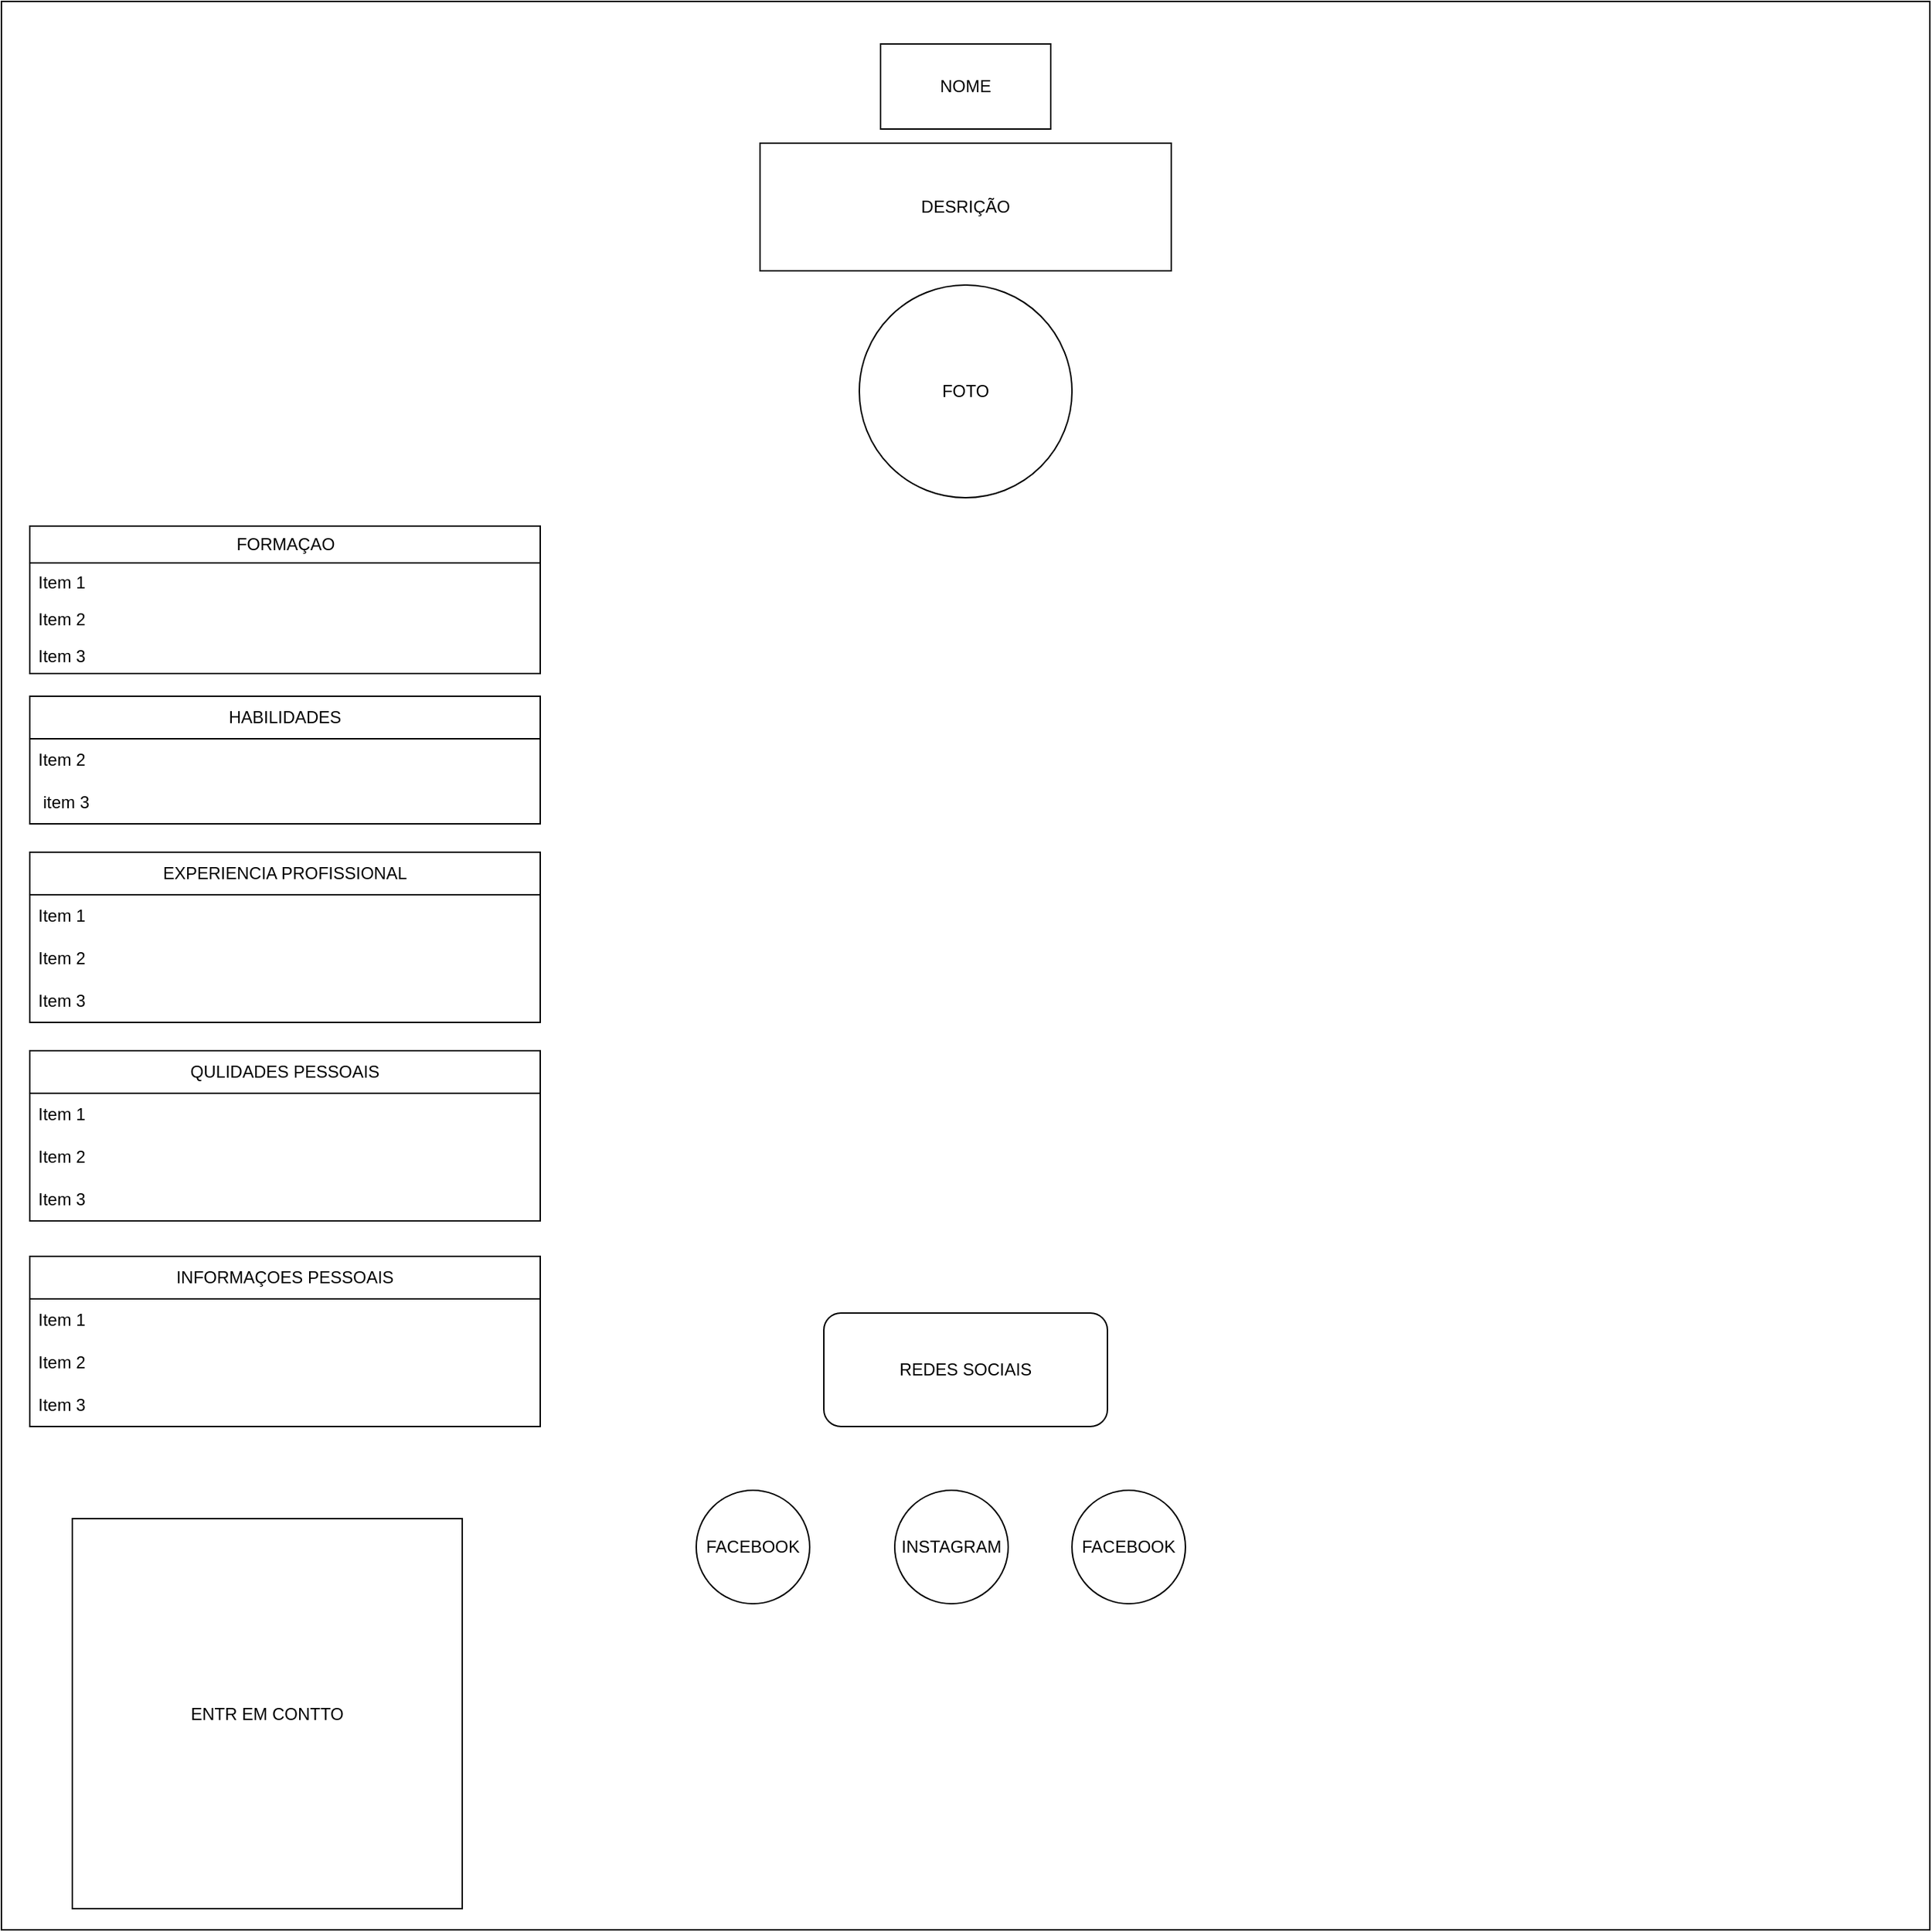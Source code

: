 <mxfile version="24.2.5" type="google">
  <diagram name="Página-1" id="ainEXjuY7ePnm7j5T5NS">
    <mxGraphModel grid="1" page="1" gridSize="10" guides="1" tooltips="1" connect="1" arrows="1" fold="1" pageScale="1" pageWidth="827" pageHeight="1169" math="0" shadow="0">
      <root>
        <mxCell id="0" />
        <mxCell id="1" parent="0" />
        <mxCell id="AY7065DQkpbUjYEOinu8-12" value="" style="whiteSpace=wrap;html=1;aspect=fixed;" vertex="1" parent="1">
          <mxGeometry x="-930" y="-300" width="1360" height="1360" as="geometry" />
        </mxCell>
        <mxCell id="AY7065DQkpbUjYEOinu8-13" value="DESRIÇÃO" style="rounded=0;whiteSpace=wrap;html=1;" vertex="1" parent="1">
          <mxGeometry x="-395" y="-200" width="290" height="90" as="geometry" />
        </mxCell>
        <mxCell id="AY7065DQkpbUjYEOinu8-17" value="NOME" style="rounded=0;whiteSpace=wrap;html=1;" vertex="1" parent="1">
          <mxGeometry x="-310" y="-270" width="120" height="60" as="geometry" />
        </mxCell>
        <mxCell id="AY7065DQkpbUjYEOinu8-18" value="FOTO" style="ellipse;whiteSpace=wrap;html=1;aspect=fixed;" vertex="1" parent="1">
          <mxGeometry x="-325" y="-100" width="150" height="150" as="geometry" />
        </mxCell>
        <mxCell id="AY7065DQkpbUjYEOinu8-21" value="FORMAÇAO" style="swimlane;fontStyle=0;childLayout=stackLayout;horizontal=1;startSize=26;fillColor=none;horizontalStack=0;resizeParent=1;resizeParentMax=0;resizeLast=0;collapsible=1;marginBottom=0;html=1;" vertex="1" parent="1">
          <mxGeometry x="-910" y="70" width="360" height="104" as="geometry" />
        </mxCell>
        <mxCell id="AY7065DQkpbUjYEOinu8-22" value="Item 1" style="text;strokeColor=none;fillColor=none;align=left;verticalAlign=top;spacingLeft=4;spacingRight=4;overflow=hidden;rotatable=0;points=[[0,0.5],[1,0.5]];portConstraint=eastwest;whiteSpace=wrap;html=1;" vertex="1" parent="AY7065DQkpbUjYEOinu8-21">
          <mxGeometry y="26" width="360" height="26" as="geometry" />
        </mxCell>
        <mxCell id="AY7065DQkpbUjYEOinu8-23" value="Item 2" style="text;strokeColor=none;fillColor=none;align=left;verticalAlign=top;spacingLeft=4;spacingRight=4;overflow=hidden;rotatable=0;points=[[0,0.5],[1,0.5]];portConstraint=eastwest;whiteSpace=wrap;html=1;" vertex="1" parent="AY7065DQkpbUjYEOinu8-21">
          <mxGeometry y="52" width="360" height="26" as="geometry" />
        </mxCell>
        <mxCell id="AY7065DQkpbUjYEOinu8-24" value="Item 3" style="text;strokeColor=none;fillColor=none;align=left;verticalAlign=top;spacingLeft=4;spacingRight=4;overflow=hidden;rotatable=0;points=[[0,0.5],[1,0.5]];portConstraint=eastwest;whiteSpace=wrap;html=1;" vertex="1" parent="AY7065DQkpbUjYEOinu8-21">
          <mxGeometry y="78" width="360" height="26" as="geometry" />
        </mxCell>
        <mxCell id="AY7065DQkpbUjYEOinu8-25" value="HABILIDADES" style="swimlane;fontStyle=0;childLayout=stackLayout;horizontal=1;startSize=30;horizontalStack=0;resizeParent=1;resizeParentMax=0;resizeLast=0;collapsible=1;marginBottom=0;whiteSpace=wrap;html=1;" vertex="1" parent="1">
          <mxGeometry x="-910" y="190" width="360" height="90" as="geometry" />
        </mxCell>
        <mxCell id="AY7065DQkpbUjYEOinu8-27" value="Item 2" style="text;strokeColor=none;fillColor=none;align=left;verticalAlign=middle;spacingLeft=4;spacingRight=4;overflow=hidden;points=[[0,0.5],[1,0.5]];portConstraint=eastwest;rotatable=0;whiteSpace=wrap;html=1;" vertex="1" parent="AY7065DQkpbUjYEOinu8-25">
          <mxGeometry y="30" width="360" height="30" as="geometry" />
        </mxCell>
        <mxCell id="AY7065DQkpbUjYEOinu8-28" value="&amp;nbsp;item 3" style="text;strokeColor=none;fillColor=none;align=left;verticalAlign=middle;spacingLeft=4;spacingRight=4;overflow=hidden;points=[[0,0.5],[1,0.5]];portConstraint=eastwest;rotatable=0;whiteSpace=wrap;html=1;" vertex="1" parent="AY7065DQkpbUjYEOinu8-25">
          <mxGeometry y="60" width="360" height="30" as="geometry" />
        </mxCell>
        <mxCell id="AY7065DQkpbUjYEOinu8-29" value="EXPERIENCIA PROFISSIONAL" style="swimlane;fontStyle=0;childLayout=stackLayout;horizontal=1;startSize=30;horizontalStack=0;resizeParent=1;resizeParentMax=0;resizeLast=0;collapsible=1;marginBottom=0;whiteSpace=wrap;html=1;" vertex="1" parent="1">
          <mxGeometry x="-910" y="300" width="360" height="120" as="geometry" />
        </mxCell>
        <mxCell id="AY7065DQkpbUjYEOinu8-30" value="Item 1" style="text;strokeColor=none;fillColor=none;align=left;verticalAlign=middle;spacingLeft=4;spacingRight=4;overflow=hidden;points=[[0,0.5],[1,0.5]];portConstraint=eastwest;rotatable=0;whiteSpace=wrap;html=1;" vertex="1" parent="AY7065DQkpbUjYEOinu8-29">
          <mxGeometry y="30" width="360" height="30" as="geometry" />
        </mxCell>
        <mxCell id="AY7065DQkpbUjYEOinu8-31" value="Item 2" style="text;strokeColor=none;fillColor=none;align=left;verticalAlign=middle;spacingLeft=4;spacingRight=4;overflow=hidden;points=[[0,0.5],[1,0.5]];portConstraint=eastwest;rotatable=0;whiteSpace=wrap;html=1;" vertex="1" parent="AY7065DQkpbUjYEOinu8-29">
          <mxGeometry y="60" width="360" height="30" as="geometry" />
        </mxCell>
        <mxCell id="AY7065DQkpbUjYEOinu8-32" value="Item 3" style="text;strokeColor=none;fillColor=none;align=left;verticalAlign=middle;spacingLeft=4;spacingRight=4;overflow=hidden;points=[[0,0.5],[1,0.5]];portConstraint=eastwest;rotatable=0;whiteSpace=wrap;html=1;" vertex="1" parent="AY7065DQkpbUjYEOinu8-29">
          <mxGeometry y="90" width="360" height="30" as="geometry" />
        </mxCell>
        <mxCell id="AY7065DQkpbUjYEOinu8-37" value="QULIDADES PESSOAIS" style="swimlane;fontStyle=0;childLayout=stackLayout;horizontal=1;startSize=30;horizontalStack=0;resizeParent=1;resizeParentMax=0;resizeLast=0;collapsible=1;marginBottom=0;whiteSpace=wrap;html=1;" vertex="1" parent="1">
          <mxGeometry x="-910" y="440" width="360" height="120" as="geometry" />
        </mxCell>
        <mxCell id="AY7065DQkpbUjYEOinu8-38" value="Item 1" style="text;strokeColor=none;fillColor=none;align=left;verticalAlign=middle;spacingLeft=4;spacingRight=4;overflow=hidden;points=[[0,0.5],[1,0.5]];portConstraint=eastwest;rotatable=0;whiteSpace=wrap;html=1;" vertex="1" parent="AY7065DQkpbUjYEOinu8-37">
          <mxGeometry y="30" width="360" height="30" as="geometry" />
        </mxCell>
        <mxCell id="AY7065DQkpbUjYEOinu8-39" value="Item 2" style="text;strokeColor=none;fillColor=none;align=left;verticalAlign=middle;spacingLeft=4;spacingRight=4;overflow=hidden;points=[[0,0.5],[1,0.5]];portConstraint=eastwest;rotatable=0;whiteSpace=wrap;html=1;" vertex="1" parent="AY7065DQkpbUjYEOinu8-37">
          <mxGeometry y="60" width="360" height="30" as="geometry" />
        </mxCell>
        <mxCell id="AY7065DQkpbUjYEOinu8-40" value="Item 3" style="text;strokeColor=none;fillColor=none;align=left;verticalAlign=middle;spacingLeft=4;spacingRight=4;overflow=hidden;points=[[0,0.5],[1,0.5]];portConstraint=eastwest;rotatable=0;whiteSpace=wrap;html=1;" vertex="1" parent="AY7065DQkpbUjYEOinu8-37">
          <mxGeometry y="90" width="360" height="30" as="geometry" />
        </mxCell>
        <mxCell id="AY7065DQkpbUjYEOinu8-41" value="INFORMAÇOES PESSOAIS" style="swimlane;fontStyle=0;childLayout=stackLayout;horizontal=1;startSize=30;horizontalStack=0;resizeParent=1;resizeParentMax=0;resizeLast=0;collapsible=1;marginBottom=0;whiteSpace=wrap;html=1;" vertex="1" parent="1">
          <mxGeometry x="-910" y="585" width="360" height="120" as="geometry" />
        </mxCell>
        <mxCell id="AY7065DQkpbUjYEOinu8-42" value="Item 1" style="text;strokeColor=none;fillColor=none;align=left;verticalAlign=middle;spacingLeft=4;spacingRight=4;overflow=hidden;points=[[0,0.5],[1,0.5]];portConstraint=eastwest;rotatable=0;whiteSpace=wrap;html=1;" vertex="1" parent="AY7065DQkpbUjYEOinu8-41">
          <mxGeometry y="30" width="360" height="30" as="geometry" />
        </mxCell>
        <mxCell id="AY7065DQkpbUjYEOinu8-43" value="Item 2" style="text;strokeColor=none;fillColor=none;align=left;verticalAlign=middle;spacingLeft=4;spacingRight=4;overflow=hidden;points=[[0,0.5],[1,0.5]];portConstraint=eastwest;rotatable=0;whiteSpace=wrap;html=1;" vertex="1" parent="AY7065DQkpbUjYEOinu8-41">
          <mxGeometry y="60" width="360" height="30" as="geometry" />
        </mxCell>
        <mxCell id="AY7065DQkpbUjYEOinu8-44" value="Item 3" style="text;strokeColor=none;fillColor=none;align=left;verticalAlign=middle;spacingLeft=4;spacingRight=4;overflow=hidden;points=[[0,0.5],[1,0.5]];portConstraint=eastwest;rotatable=0;whiteSpace=wrap;html=1;" vertex="1" parent="AY7065DQkpbUjYEOinu8-41">
          <mxGeometry y="90" width="360" height="30" as="geometry" />
        </mxCell>
        <mxCell id="AY7065DQkpbUjYEOinu8-45" value="REDES SOCIAIS" style="rounded=1;whiteSpace=wrap;html=1;" vertex="1" parent="1">
          <mxGeometry x="-350" y="625" width="200" height="80" as="geometry" />
        </mxCell>
        <mxCell id="AY7065DQkpbUjYEOinu8-46" value="FACEBOOK" style="ellipse;whiteSpace=wrap;html=1;aspect=fixed;" vertex="1" parent="1">
          <mxGeometry x="-440" y="750" width="80" height="80" as="geometry" />
        </mxCell>
        <mxCell id="AY7065DQkpbUjYEOinu8-47" value="INSTAGRAM" style="ellipse;whiteSpace=wrap;html=1;aspect=fixed;" vertex="1" parent="1">
          <mxGeometry x="-300" y="750" width="80" height="80" as="geometry" />
        </mxCell>
        <mxCell id="AY7065DQkpbUjYEOinu8-48" value="FACEBOOK" style="ellipse;whiteSpace=wrap;html=1;aspect=fixed;" vertex="1" parent="1">
          <mxGeometry x="-175" y="750" width="80" height="80" as="geometry" />
        </mxCell>
        <mxCell id="AY7065DQkpbUjYEOinu8-50" value="ENTR EM CONTTO" style="whiteSpace=wrap;html=1;aspect=fixed;" vertex="1" parent="1">
          <mxGeometry x="-880" y="770" width="275" height="275" as="geometry" />
        </mxCell>
      </root>
    </mxGraphModel>
  </diagram>
</mxfile>
